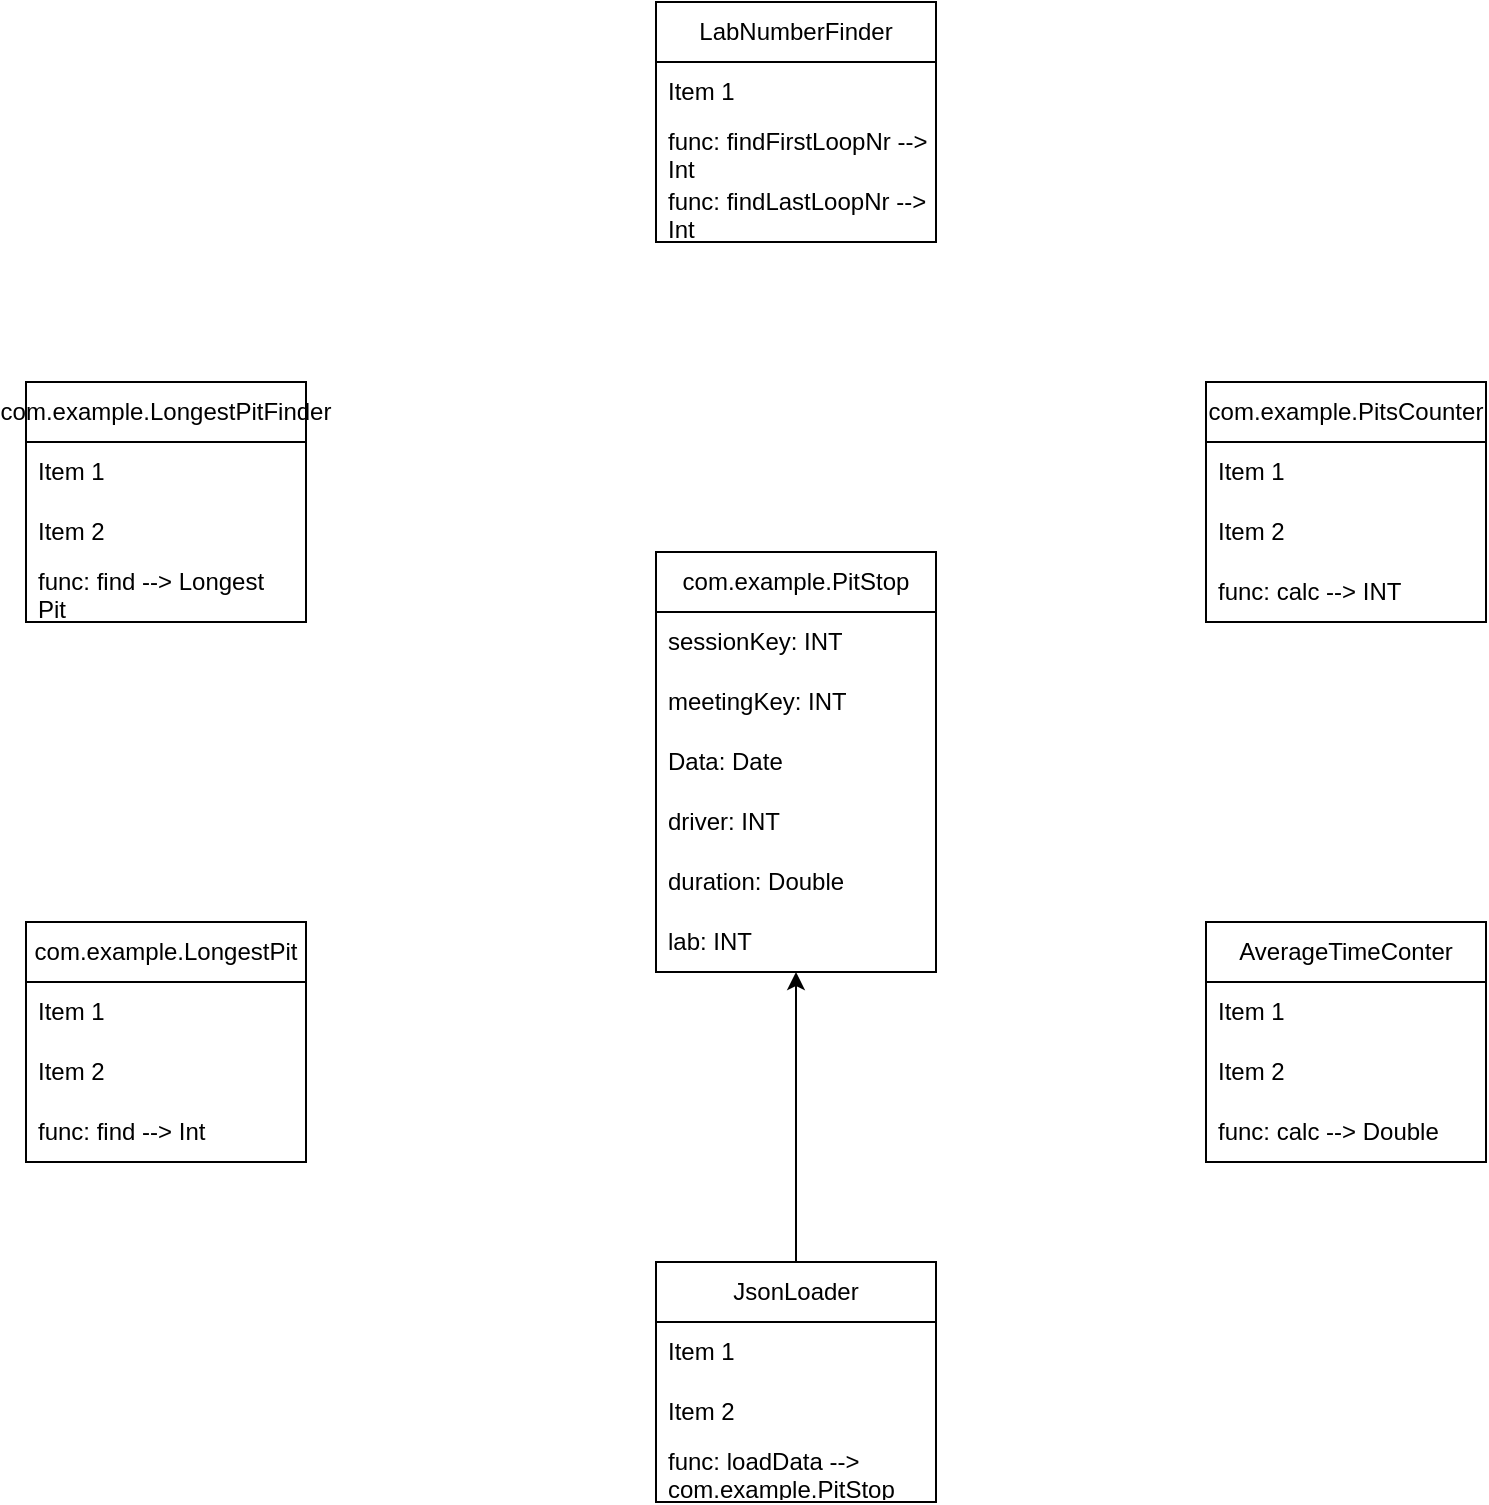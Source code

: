 <mxfile version="27.0.3">
  <diagram name="Page-1" id="VZgiAD5sBmOed-6z1ss6">
    <mxGraphModel dx="2066" dy="1158" grid="1" gridSize="10" guides="1" tooltips="1" connect="1" arrows="1" fold="1" page="1" pageScale="1" pageWidth="850" pageHeight="1100" math="0" shadow="0">
      <root>
        <mxCell id="0" />
        <mxCell id="1" parent="0" />
        <mxCell id="v77TKKlGb2qVnd7LoZxB-1" value="com.example.PitStop" style="swimlane;fontStyle=0;childLayout=stackLayout;horizontal=1;startSize=30;horizontalStack=0;resizeParent=1;resizeParentMax=0;resizeLast=0;collapsible=1;marginBottom=0;whiteSpace=wrap;html=1;" vertex="1" parent="1">
          <mxGeometry x="355" y="445" width="140" height="210" as="geometry" />
        </mxCell>
        <mxCell id="v77TKKlGb2qVnd7LoZxB-2" value="sessionKey: INT" style="text;strokeColor=none;fillColor=none;align=left;verticalAlign=middle;spacingLeft=4;spacingRight=4;overflow=hidden;points=[[0,0.5],[1,0.5]];portConstraint=eastwest;rotatable=0;whiteSpace=wrap;html=1;" vertex="1" parent="v77TKKlGb2qVnd7LoZxB-1">
          <mxGeometry y="30" width="140" height="30" as="geometry" />
        </mxCell>
        <mxCell id="v77TKKlGb2qVnd7LoZxB-3" value="meetingKey: INT" style="text;strokeColor=none;fillColor=none;align=left;verticalAlign=middle;spacingLeft=4;spacingRight=4;overflow=hidden;points=[[0,0.5],[1,0.5]];portConstraint=eastwest;rotatable=0;whiteSpace=wrap;html=1;" vertex="1" parent="v77TKKlGb2qVnd7LoZxB-1">
          <mxGeometry y="60" width="140" height="30" as="geometry" />
        </mxCell>
        <mxCell id="v77TKKlGb2qVnd7LoZxB-4" value="Data: Date" style="text;strokeColor=none;fillColor=none;align=left;verticalAlign=middle;spacingLeft=4;spacingRight=4;overflow=hidden;points=[[0,0.5],[1,0.5]];portConstraint=eastwest;rotatable=0;whiteSpace=wrap;html=1;" vertex="1" parent="v77TKKlGb2qVnd7LoZxB-1">
          <mxGeometry y="90" width="140" height="30" as="geometry" />
        </mxCell>
        <mxCell id="v77TKKlGb2qVnd7LoZxB-6" value="driver: INT" style="text;strokeColor=none;fillColor=none;align=left;verticalAlign=middle;spacingLeft=4;spacingRight=4;overflow=hidden;points=[[0,0.5],[1,0.5]];portConstraint=eastwest;rotatable=0;whiteSpace=wrap;html=1;" vertex="1" parent="v77TKKlGb2qVnd7LoZxB-1">
          <mxGeometry y="120" width="140" height="30" as="geometry" />
        </mxCell>
        <mxCell id="v77TKKlGb2qVnd7LoZxB-7" value="duration: Double" style="text;strokeColor=none;fillColor=none;align=left;verticalAlign=middle;spacingLeft=4;spacingRight=4;overflow=hidden;points=[[0,0.5],[1,0.5]];portConstraint=eastwest;rotatable=0;whiteSpace=wrap;html=1;" vertex="1" parent="v77TKKlGb2qVnd7LoZxB-1">
          <mxGeometry y="150" width="140" height="30" as="geometry" />
        </mxCell>
        <mxCell id="v77TKKlGb2qVnd7LoZxB-5" value="lab: INT" style="text;strokeColor=none;fillColor=none;align=left;verticalAlign=middle;spacingLeft=4;spacingRight=4;overflow=hidden;points=[[0,0.5],[1,0.5]];portConstraint=eastwest;rotatable=0;whiteSpace=wrap;html=1;" vertex="1" parent="v77TKKlGb2qVnd7LoZxB-1">
          <mxGeometry y="180" width="140" height="30" as="geometry" />
        </mxCell>
        <mxCell id="v77TKKlGb2qVnd7LoZxB-12" style="edgeStyle=orthogonalEdgeStyle;rounded=0;orthogonalLoop=1;jettySize=auto;html=1;" edge="1" parent="1" source="v77TKKlGb2qVnd7LoZxB-8" target="v77TKKlGb2qVnd7LoZxB-1">
          <mxGeometry relative="1" as="geometry" />
        </mxCell>
        <mxCell id="v77TKKlGb2qVnd7LoZxB-8" value="JsonLoader" style="swimlane;fontStyle=0;childLayout=stackLayout;horizontal=1;startSize=30;horizontalStack=0;resizeParent=1;resizeParentMax=0;resizeLast=0;collapsible=1;marginBottom=0;whiteSpace=wrap;html=1;" vertex="1" parent="1">
          <mxGeometry x="355" y="800" width="140" height="120" as="geometry" />
        </mxCell>
        <mxCell id="v77TKKlGb2qVnd7LoZxB-9" value="Item 1" style="text;strokeColor=none;fillColor=none;align=left;verticalAlign=middle;spacingLeft=4;spacingRight=4;overflow=hidden;points=[[0,0.5],[1,0.5]];portConstraint=eastwest;rotatable=0;whiteSpace=wrap;html=1;" vertex="1" parent="v77TKKlGb2qVnd7LoZxB-8">
          <mxGeometry y="30" width="140" height="30" as="geometry" />
        </mxCell>
        <mxCell id="v77TKKlGb2qVnd7LoZxB-10" value="Item 2" style="text;strokeColor=none;fillColor=none;align=left;verticalAlign=middle;spacingLeft=4;spacingRight=4;overflow=hidden;points=[[0,0.5],[1,0.5]];portConstraint=eastwest;rotatable=0;whiteSpace=wrap;html=1;" vertex="1" parent="v77TKKlGb2qVnd7LoZxB-8">
          <mxGeometry y="60" width="140" height="30" as="geometry" />
        </mxCell>
        <mxCell id="v77TKKlGb2qVnd7LoZxB-11" value="func: loadData --&amp;gt; com.example.PitStop" style="text;strokeColor=none;fillColor=none;align=left;verticalAlign=middle;spacingLeft=4;spacingRight=4;overflow=hidden;points=[[0,0.5],[1,0.5]];portConstraint=eastwest;rotatable=0;whiteSpace=wrap;html=1;" vertex="1" parent="v77TKKlGb2qVnd7LoZxB-8">
          <mxGeometry y="90" width="140" height="30" as="geometry" />
        </mxCell>
        <mxCell id="v77TKKlGb2qVnd7LoZxB-13" value="com.example.PitsCounter" style="swimlane;fontStyle=0;childLayout=stackLayout;horizontal=1;startSize=30;horizontalStack=0;resizeParent=1;resizeParentMax=0;resizeLast=0;collapsible=1;marginBottom=0;whiteSpace=wrap;html=1;" vertex="1" parent="1">
          <mxGeometry x="630" y="360" width="140" height="120" as="geometry" />
        </mxCell>
        <mxCell id="v77TKKlGb2qVnd7LoZxB-14" value="Item 1" style="text;strokeColor=none;fillColor=none;align=left;verticalAlign=middle;spacingLeft=4;spacingRight=4;overflow=hidden;points=[[0,0.5],[1,0.5]];portConstraint=eastwest;rotatable=0;whiteSpace=wrap;html=1;" vertex="1" parent="v77TKKlGb2qVnd7LoZxB-13">
          <mxGeometry y="30" width="140" height="30" as="geometry" />
        </mxCell>
        <mxCell id="v77TKKlGb2qVnd7LoZxB-15" value="Item 2" style="text;strokeColor=none;fillColor=none;align=left;verticalAlign=middle;spacingLeft=4;spacingRight=4;overflow=hidden;points=[[0,0.5],[1,0.5]];portConstraint=eastwest;rotatable=0;whiteSpace=wrap;html=1;" vertex="1" parent="v77TKKlGb2qVnd7LoZxB-13">
          <mxGeometry y="60" width="140" height="30" as="geometry" />
        </mxCell>
        <mxCell id="v77TKKlGb2qVnd7LoZxB-16" value="func: calc --&amp;gt; INT" style="text;strokeColor=none;fillColor=none;align=left;verticalAlign=middle;spacingLeft=4;spacingRight=4;overflow=hidden;points=[[0,0.5],[1,0.5]];portConstraint=eastwest;rotatable=0;whiteSpace=wrap;html=1;" vertex="1" parent="v77TKKlGb2qVnd7LoZxB-13">
          <mxGeometry y="90" width="140" height="30" as="geometry" />
        </mxCell>
        <mxCell id="v77TKKlGb2qVnd7LoZxB-17" value="com.example.LongestPitFinder" style="swimlane;fontStyle=0;childLayout=stackLayout;horizontal=1;startSize=30;horizontalStack=0;resizeParent=1;resizeParentMax=0;resizeLast=0;collapsible=1;marginBottom=0;whiteSpace=wrap;html=1;" vertex="1" parent="1">
          <mxGeometry x="40" y="360" width="140" height="120" as="geometry" />
        </mxCell>
        <mxCell id="v77TKKlGb2qVnd7LoZxB-18" value="Item 1" style="text;strokeColor=none;fillColor=none;align=left;verticalAlign=middle;spacingLeft=4;spacingRight=4;overflow=hidden;points=[[0,0.5],[1,0.5]];portConstraint=eastwest;rotatable=0;whiteSpace=wrap;html=1;" vertex="1" parent="v77TKKlGb2qVnd7LoZxB-17">
          <mxGeometry y="30" width="140" height="30" as="geometry" />
        </mxCell>
        <mxCell id="v77TKKlGb2qVnd7LoZxB-19" value="Item 2" style="text;strokeColor=none;fillColor=none;align=left;verticalAlign=middle;spacingLeft=4;spacingRight=4;overflow=hidden;points=[[0,0.5],[1,0.5]];portConstraint=eastwest;rotatable=0;whiteSpace=wrap;html=1;" vertex="1" parent="v77TKKlGb2qVnd7LoZxB-17">
          <mxGeometry y="60" width="140" height="30" as="geometry" />
        </mxCell>
        <mxCell id="v77TKKlGb2qVnd7LoZxB-20" value="func: find --&amp;gt; Longest Pit" style="text;strokeColor=none;fillColor=none;align=left;verticalAlign=middle;spacingLeft=4;spacingRight=4;overflow=hidden;points=[[0,0.5],[1,0.5]];portConstraint=eastwest;rotatable=0;whiteSpace=wrap;html=1;" vertex="1" parent="v77TKKlGb2qVnd7LoZxB-17">
          <mxGeometry y="90" width="140" height="30" as="geometry" />
        </mxCell>
        <mxCell id="v77TKKlGb2qVnd7LoZxB-21" value="com.example.LongestPit" style="swimlane;fontStyle=0;childLayout=stackLayout;horizontal=1;startSize=30;horizontalStack=0;resizeParent=1;resizeParentMax=0;resizeLast=0;collapsible=1;marginBottom=0;whiteSpace=wrap;html=1;" vertex="1" parent="1">
          <mxGeometry x="40" y="630" width="140" height="120" as="geometry" />
        </mxCell>
        <mxCell id="v77TKKlGb2qVnd7LoZxB-22" value="Item 1" style="text;strokeColor=none;fillColor=none;align=left;verticalAlign=middle;spacingLeft=4;spacingRight=4;overflow=hidden;points=[[0,0.5],[1,0.5]];portConstraint=eastwest;rotatable=0;whiteSpace=wrap;html=1;" vertex="1" parent="v77TKKlGb2qVnd7LoZxB-21">
          <mxGeometry y="30" width="140" height="30" as="geometry" />
        </mxCell>
        <mxCell id="v77TKKlGb2qVnd7LoZxB-23" value="Item 2" style="text;strokeColor=none;fillColor=none;align=left;verticalAlign=middle;spacingLeft=4;spacingRight=4;overflow=hidden;points=[[0,0.5],[1,0.5]];portConstraint=eastwest;rotatable=0;whiteSpace=wrap;html=1;" vertex="1" parent="v77TKKlGb2qVnd7LoZxB-21">
          <mxGeometry y="60" width="140" height="30" as="geometry" />
        </mxCell>
        <mxCell id="v77TKKlGb2qVnd7LoZxB-24" value="func: find --&amp;gt; Int" style="text;strokeColor=none;fillColor=none;align=left;verticalAlign=middle;spacingLeft=4;spacingRight=4;overflow=hidden;points=[[0,0.5],[1,0.5]];portConstraint=eastwest;rotatable=0;whiteSpace=wrap;html=1;" vertex="1" parent="v77TKKlGb2qVnd7LoZxB-21">
          <mxGeometry y="90" width="140" height="30" as="geometry" />
        </mxCell>
        <mxCell id="v77TKKlGb2qVnd7LoZxB-25" value="AverageTimeConter" style="swimlane;fontStyle=0;childLayout=stackLayout;horizontal=1;startSize=30;horizontalStack=0;resizeParent=1;resizeParentMax=0;resizeLast=0;collapsible=1;marginBottom=0;whiteSpace=wrap;html=1;" vertex="1" parent="1">
          <mxGeometry x="630" y="630" width="140" height="120" as="geometry" />
        </mxCell>
        <mxCell id="v77TKKlGb2qVnd7LoZxB-26" value="Item 1" style="text;strokeColor=none;fillColor=none;align=left;verticalAlign=middle;spacingLeft=4;spacingRight=4;overflow=hidden;points=[[0,0.5],[1,0.5]];portConstraint=eastwest;rotatable=0;whiteSpace=wrap;html=1;" vertex="1" parent="v77TKKlGb2qVnd7LoZxB-25">
          <mxGeometry y="30" width="140" height="30" as="geometry" />
        </mxCell>
        <mxCell id="v77TKKlGb2qVnd7LoZxB-27" value="Item 2" style="text;strokeColor=none;fillColor=none;align=left;verticalAlign=middle;spacingLeft=4;spacingRight=4;overflow=hidden;points=[[0,0.5],[1,0.5]];portConstraint=eastwest;rotatable=0;whiteSpace=wrap;html=1;" vertex="1" parent="v77TKKlGb2qVnd7LoZxB-25">
          <mxGeometry y="60" width="140" height="30" as="geometry" />
        </mxCell>
        <mxCell id="v77TKKlGb2qVnd7LoZxB-28" value="func: calc --&amp;gt; Double" style="text;strokeColor=none;fillColor=none;align=left;verticalAlign=middle;spacingLeft=4;spacingRight=4;overflow=hidden;points=[[0,0.5],[1,0.5]];portConstraint=eastwest;rotatable=0;whiteSpace=wrap;html=1;" vertex="1" parent="v77TKKlGb2qVnd7LoZxB-25">
          <mxGeometry y="90" width="140" height="30" as="geometry" />
        </mxCell>
        <mxCell id="v77TKKlGb2qVnd7LoZxB-29" value="LabNumberFinder" style="swimlane;fontStyle=0;childLayout=stackLayout;horizontal=1;startSize=30;horizontalStack=0;resizeParent=1;resizeParentMax=0;resizeLast=0;collapsible=1;marginBottom=0;whiteSpace=wrap;html=1;" vertex="1" parent="1">
          <mxGeometry x="355" y="170" width="140" height="120" as="geometry" />
        </mxCell>
        <mxCell id="v77TKKlGb2qVnd7LoZxB-30" value="Item 1" style="text;strokeColor=none;fillColor=none;align=left;verticalAlign=middle;spacingLeft=4;spacingRight=4;overflow=hidden;points=[[0,0.5],[1,0.5]];portConstraint=eastwest;rotatable=0;whiteSpace=wrap;html=1;" vertex="1" parent="v77TKKlGb2qVnd7LoZxB-29">
          <mxGeometry y="30" width="140" height="30" as="geometry" />
        </mxCell>
        <mxCell id="v77TKKlGb2qVnd7LoZxB-31" value="func: findFirstLoopNr --&amp;gt; Int" style="text;strokeColor=none;fillColor=none;align=left;verticalAlign=middle;spacingLeft=4;spacingRight=4;overflow=hidden;points=[[0,0.5],[1,0.5]];portConstraint=eastwest;rotatable=0;whiteSpace=wrap;html=1;" vertex="1" parent="v77TKKlGb2qVnd7LoZxB-29">
          <mxGeometry y="60" width="140" height="30" as="geometry" />
        </mxCell>
        <mxCell id="v77TKKlGb2qVnd7LoZxB-32" value="func: findLastLoopNr --&amp;gt; Int" style="text;strokeColor=none;fillColor=none;align=left;verticalAlign=middle;spacingLeft=4;spacingRight=4;overflow=hidden;points=[[0,0.5],[1,0.5]];portConstraint=eastwest;rotatable=0;whiteSpace=wrap;html=1;" vertex="1" parent="v77TKKlGb2qVnd7LoZxB-29">
          <mxGeometry y="90" width="140" height="30" as="geometry" />
        </mxCell>
      </root>
    </mxGraphModel>
  </diagram>
</mxfile>
